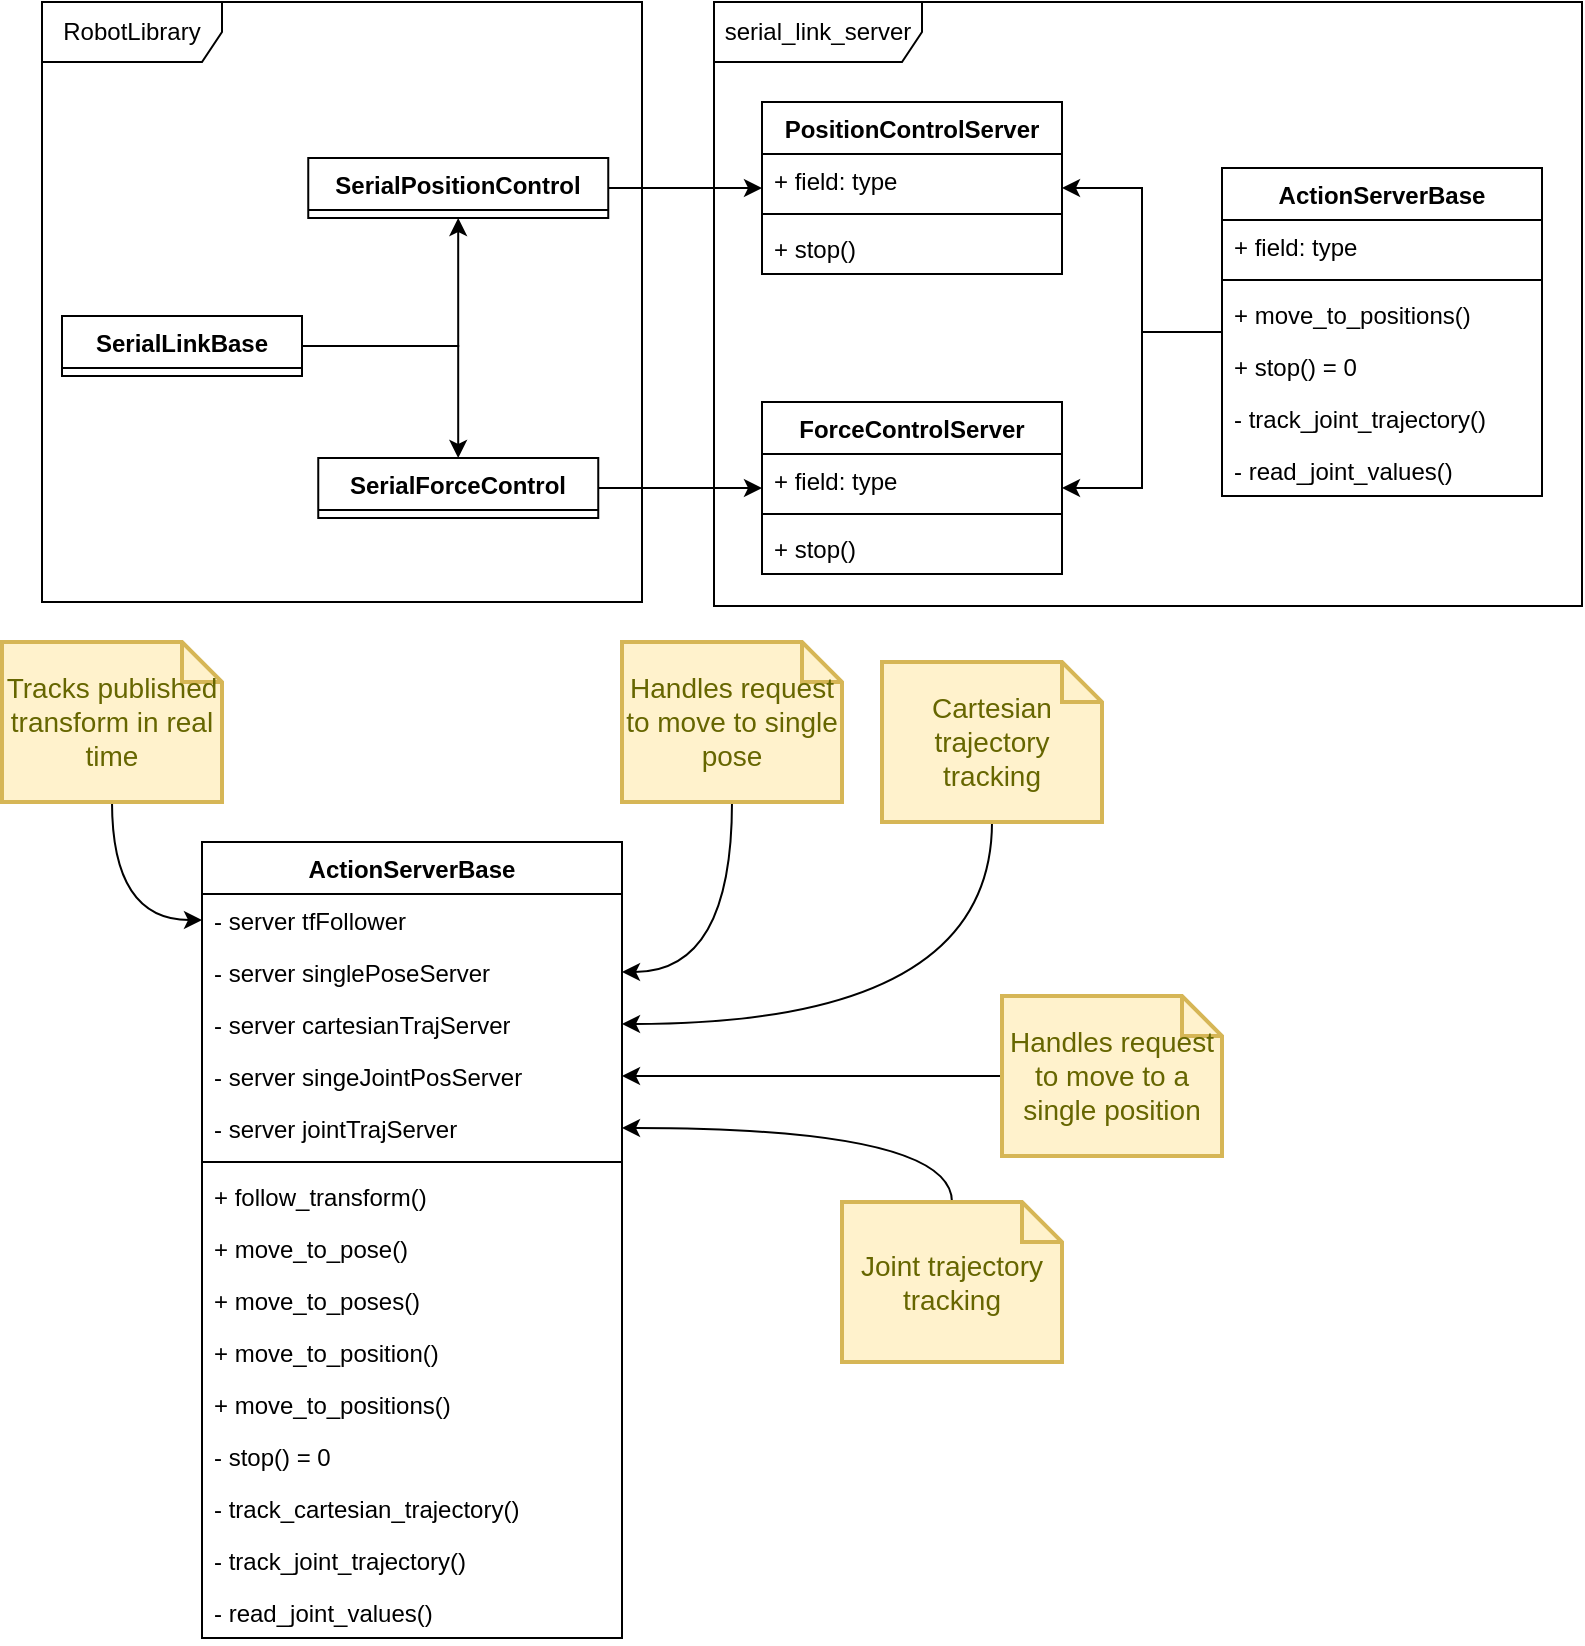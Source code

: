 <mxfile version="24.2.5" type="github" pages="2">
  <diagram name="base" id="4o6CYYe0LKN0wAGEkGuZ">
    <mxGraphModel dx="788" dy="582" grid="1" gridSize="10" guides="1" tooltips="1" connect="1" arrows="1" fold="1" page="1" pageScale="1" pageWidth="827" pageHeight="1169" math="0" shadow="0">
      <root>
        <mxCell id="0" />
        <mxCell id="1" parent="0" />
        <mxCell id="vpbeKz68ivnJ3yfsuHuT-48" style="edgeStyle=orthogonalEdgeStyle;rounded=0;orthogonalLoop=1;jettySize=auto;html=1;" parent="1" source="6orOFVW930C27pSFWP6E-1" target="6orOFVW930C27pSFWP6E-9" edge="1">
          <mxGeometry relative="1" as="geometry" />
        </mxCell>
        <mxCell id="vpbeKz68ivnJ3yfsuHuT-49" style="edgeStyle=orthogonalEdgeStyle;rounded=0;orthogonalLoop=1;jettySize=auto;html=1;" parent="1" source="6orOFVW930C27pSFWP6E-1" target="vpbeKz68ivnJ3yfsuHuT-47" edge="1">
          <mxGeometry relative="1" as="geometry" />
        </mxCell>
        <mxCell id="6orOFVW930C27pSFWP6E-1" value="ActionServerBase" style="swimlane;fontStyle=1;align=center;verticalAlign=top;childLayout=stackLayout;horizontal=1;startSize=26;horizontalStack=0;resizeParent=1;resizeParentMax=0;resizeLast=0;collapsible=1;marginBottom=0;whiteSpace=wrap;html=1;" parent="1" vertex="1">
          <mxGeometry x="620" y="203" width="160" height="164" as="geometry">
            <mxRectangle x="620" y="277" width="130" height="30" as="alternateBounds" />
          </mxGeometry>
        </mxCell>
        <mxCell id="6orOFVW930C27pSFWP6E-2" value="+ field: type" style="text;strokeColor=none;fillColor=none;align=left;verticalAlign=top;spacingLeft=4;spacingRight=4;overflow=hidden;rotatable=0;points=[[0,0.5],[1,0.5]];portConstraint=eastwest;whiteSpace=wrap;html=1;" parent="6orOFVW930C27pSFWP6E-1" vertex="1">
          <mxGeometry y="26" width="160" height="26" as="geometry" />
        </mxCell>
        <mxCell id="6orOFVW930C27pSFWP6E-3" value="" style="line;strokeWidth=1;fillColor=none;align=left;verticalAlign=middle;spacingTop=-1;spacingLeft=3;spacingRight=3;rotatable=0;labelPosition=right;points=[];portConstraint=eastwest;strokeColor=inherit;" parent="6orOFVW930C27pSFWP6E-1" vertex="1">
          <mxGeometry y="52" width="160" height="8" as="geometry" />
        </mxCell>
        <mxCell id="vpbeKz68ivnJ3yfsuHuT-60" value="+ move_to_positions()" style="text;strokeColor=none;fillColor=none;align=left;verticalAlign=top;spacingLeft=4;spacingRight=4;overflow=hidden;rotatable=0;points=[[0,0.5],[1,0.5]];portConstraint=eastwest;whiteSpace=wrap;html=1;" parent="6orOFVW930C27pSFWP6E-1" vertex="1">
          <mxGeometry y="60" width="160" height="26" as="geometry" />
        </mxCell>
        <mxCell id="vpbeKz68ivnJ3yfsuHuT-62" value="+ stop() = 0" style="text;strokeColor=none;fillColor=none;align=left;verticalAlign=top;spacingLeft=4;spacingRight=4;overflow=hidden;rotatable=0;points=[[0,0.5],[1,0.5]];portConstraint=eastwest;whiteSpace=wrap;html=1;" parent="6orOFVW930C27pSFWP6E-1" vertex="1">
          <mxGeometry y="86" width="160" height="26" as="geometry" />
        </mxCell>
        <mxCell id="vpbeKz68ivnJ3yfsuHuT-61" value="- track_joint_trajectory()" style="text;strokeColor=none;fillColor=none;align=left;verticalAlign=top;spacingLeft=4;spacingRight=4;overflow=hidden;rotatable=0;points=[[0,0.5],[1,0.5]];portConstraint=eastwest;whiteSpace=wrap;html=1;" parent="6orOFVW930C27pSFWP6E-1" vertex="1">
          <mxGeometry y="112" width="160" height="26" as="geometry" />
        </mxCell>
        <mxCell id="vpbeKz68ivnJ3yfsuHuT-66" value="- read_joint_values()" style="text;strokeColor=none;fillColor=none;align=left;verticalAlign=top;spacingLeft=4;spacingRight=4;overflow=hidden;rotatable=0;points=[[0,0.5],[1,0.5]];portConstraint=eastwest;whiteSpace=wrap;html=1;" parent="6orOFVW930C27pSFWP6E-1" vertex="1">
          <mxGeometry y="138" width="160" height="26" as="geometry" />
        </mxCell>
        <mxCell id="6orOFVW930C27pSFWP6E-9" value="PositionControlServer" style="swimlane;fontStyle=1;align=center;verticalAlign=top;childLayout=stackLayout;horizontal=1;startSize=26;horizontalStack=0;resizeParent=1;resizeParentMax=0;resizeLast=0;collapsible=1;marginBottom=0;whiteSpace=wrap;html=1;" parent="1" vertex="1">
          <mxGeometry x="390" y="170" width="150" height="86" as="geometry">
            <mxRectangle x="390" y="170" width="150" height="30" as="alternateBounds" />
          </mxGeometry>
        </mxCell>
        <mxCell id="vpbeKz68ivnJ3yfsuHuT-54" value="+ field: type" style="text;strokeColor=none;fillColor=none;align=left;verticalAlign=top;spacingLeft=4;spacingRight=4;overflow=hidden;rotatable=0;points=[[0,0.5],[1,0.5]];portConstraint=eastwest;whiteSpace=wrap;html=1;" parent="6orOFVW930C27pSFWP6E-9" vertex="1">
          <mxGeometry y="26" width="150" height="26" as="geometry" />
        </mxCell>
        <mxCell id="vpbeKz68ivnJ3yfsuHuT-57" value="" style="line;strokeWidth=1;fillColor=none;align=left;verticalAlign=middle;spacingTop=-1;spacingLeft=3;spacingRight=3;rotatable=0;labelPosition=right;points=[];portConstraint=eastwest;strokeColor=inherit;" parent="6orOFVW930C27pSFWP6E-9" vertex="1">
          <mxGeometry y="52" width="150" height="8" as="geometry" />
        </mxCell>
        <mxCell id="vpbeKz68ivnJ3yfsuHuT-59" value="+ stop()" style="text;strokeColor=none;fillColor=none;align=left;verticalAlign=top;spacingLeft=4;spacingRight=4;overflow=hidden;rotatable=0;points=[[0,0.5],[1,0.5]];portConstraint=eastwest;whiteSpace=wrap;html=1;" parent="6orOFVW930C27pSFWP6E-9" vertex="1">
          <mxGeometry y="60" width="150" height="26" as="geometry" />
        </mxCell>
        <mxCell id="vpbeKz68ivnJ3yfsuHuT-50" style="edgeStyle=orthogonalEdgeStyle;rounded=0;orthogonalLoop=1;jettySize=auto;html=1;" parent="1" source="vpbeKz68ivnJ3yfsuHuT-1" target="vpbeKz68ivnJ3yfsuHuT-35" edge="1">
          <mxGeometry relative="1" as="geometry" />
        </mxCell>
        <mxCell id="vpbeKz68ivnJ3yfsuHuT-51" style="edgeStyle=orthogonalEdgeStyle;rounded=0;orthogonalLoop=1;jettySize=auto;html=1;" parent="1" source="vpbeKz68ivnJ3yfsuHuT-1" target="vpbeKz68ivnJ3yfsuHuT-40" edge="1">
          <mxGeometry relative="1" as="geometry" />
        </mxCell>
        <mxCell id="vpbeKz68ivnJ3yfsuHuT-1" value="SerialLinkBase" style="swimlane;fontStyle=1;align=center;verticalAlign=top;childLayout=stackLayout;horizontal=1;startSize=26;horizontalStack=0;resizeParent=1;resizeParentMax=0;resizeLast=0;collapsible=1;marginBottom=0;whiteSpace=wrap;html=1;" parent="1" vertex="1" collapsed="1">
          <mxGeometry x="40" y="277" width="120" height="30" as="geometry">
            <mxRectangle x="500" y="40" width="320" height="866" as="alternateBounds" />
          </mxGeometry>
        </mxCell>
        <mxCell id="vpbeKz68ivnJ3yfsuHuT-2" value="- _cartesianDamping : Matrix" style="text;strokeColor=none;fillColor=none;align=left;verticalAlign=top;spacingLeft=4;spacingRight=4;overflow=hidden;rotatable=0;points=[[0,0.5],[1,0.5]];portConstraint=eastwest;whiteSpace=wrap;html=1;" parent="vpbeKz68ivnJ3yfsuHuT-1" vertex="1">
          <mxGeometry y="26" width="320" height="26" as="geometry" />
        </mxCell>
        <mxCell id="vpbeKz68ivnJ3yfsuHuT-3" value="- _cartesianStiffness : Matrix" style="text;strokeColor=none;fillColor=none;align=left;verticalAlign=top;spacingLeft=4;spacingRight=4;overflow=hidden;rotatable=0;points=[[0,0.5],[1,0.5]];portConstraint=eastwest;whiteSpace=wrap;html=1;" parent="vpbeKz68ivnJ3yfsuHuT-1" vertex="1">
          <mxGeometry y="52" width="320" height="26" as="geometry" />
        </mxCell>
        <mxCell id="vpbeKz68ivnJ3yfsuHuT-4" value="- _controlBarrierScalar : float" style="text;strokeColor=none;fillColor=none;align=left;verticalAlign=top;spacingLeft=4;spacingRight=4;overflow=hidden;rotatable=0;points=[[0,0.5],[1,0.5]];portConstraint=eastwest;whiteSpace=wrap;html=1;" parent="vpbeKz68ivnJ3yfsuHuT-1" vertex="1">
          <mxGeometry y="78" width="320" height="26" as="geometry" />
        </mxCell>
        <mxCell id="vpbeKz68ivnJ3yfsuHuT-5" value="- _controlFrequency : int" style="text;strokeColor=none;fillColor=none;align=left;verticalAlign=top;spacingLeft=4;spacingRight=4;overflow=hidden;rotatable=0;points=[[0,0.5],[1,0.5]];portConstraint=eastwest;whiteSpace=wrap;html=1;" parent="vpbeKz68ivnJ3yfsuHuT-1" vertex="1">
          <mxGeometry y="104" width="320" height="26" as="geometry" />
        </mxCell>
        <mxCell id="vpbeKz68ivnJ3yfsuHuT-6" value="- _endpointFrame : ReferenceFrame*" style="text;strokeColor=none;fillColor=none;align=left;verticalAlign=top;spacingLeft=4;spacingRight=4;overflow=hidden;rotatable=0;points=[[0,0.5],[1,0.5]];portConstraint=eastwest;whiteSpace=wrap;html=1;" parent="vpbeKz68ivnJ3yfsuHuT-1" vertex="1">
          <mxGeometry y="130" width="320" height="26" as="geometry" />
        </mxCell>
        <mxCell id="vpbeKz68ivnJ3yfsuHuT-7" value="- _gainFormat : Matrix" style="text;strokeColor=none;fillColor=none;align=left;verticalAlign=top;spacingLeft=4;spacingRight=4;overflow=hidden;rotatable=0;points=[[0,0.5],[1,0.5]];portConstraint=eastwest;whiteSpace=wrap;html=1;" parent="vpbeKz68ivnJ3yfsuHuT-1" vertex="1">
          <mxGeometry y="156" width="320" height="26" as="geometry" />
        </mxCell>
        <mxCell id="vpbeKz68ivnJ3yfsuHuT-8" value="- _jacobian : Matrix" style="text;strokeColor=none;fillColor=none;align=left;verticalAlign=top;spacingLeft=4;spacingRight=4;overflow=hidden;rotatable=0;points=[[0,0.5],[1,0.5]];portConstraint=eastwest;whiteSpace=wrap;html=1;" parent="vpbeKz68ivnJ3yfsuHuT-1" vertex="1">
          <mxGeometry y="182" width="320" height="26" as="geometry" />
        </mxCell>
        <mxCell id="vpbeKz68ivnJ3yfsuHuT-9" value="- _forceEllipsoid : Matrix" style="text;strokeColor=none;fillColor=none;align=left;verticalAlign=top;spacingLeft=4;spacingRight=4;overflow=hidden;rotatable=0;points=[[0,0.5],[1,0.5]];portConstraint=eastwest;whiteSpace=wrap;html=1;" parent="vpbeKz68ivnJ3yfsuHuT-1" vertex="1">
          <mxGeometry y="208" width="320" height="26" as="geometry" />
        </mxCell>
        <mxCell id="vpbeKz68ivnJ3yfsuHuT-10" value="- _jointPositionGain : float" style="text;strokeColor=none;fillColor=none;align=left;verticalAlign=top;spacingLeft=4;spacingRight=4;overflow=hidden;rotatable=0;points=[[0,0.5],[1,0.5]];portConstraint=eastwest;whiteSpace=wrap;html=1;" parent="vpbeKz68ivnJ3yfsuHuT-1" vertex="1">
          <mxGeometry y="234" width="320" height="26" as="geometry" />
        </mxCell>
        <mxCell id="vpbeKz68ivnJ3yfsuHuT-11" value="- _jointVelocityGain : float" style="text;strokeColor=none;fillColor=none;align=left;verticalAlign=top;spacingLeft=4;spacingRight=4;overflow=hidden;rotatable=0;points=[[0,0.5],[1,0.5]];portConstraint=eastwest;whiteSpace=wrap;html=1;" parent="vpbeKz68ivnJ3yfsuHuT-1" vertex="1">
          <mxGeometry y="260" width="320" height="26" as="geometry" />
        </mxCell>
        <mxCell id="vpbeKz68ivnJ3yfsuHuT-12" value="- _manipulability : float" style="text;strokeColor=none;fillColor=none;align=left;verticalAlign=top;spacingLeft=4;spacingRight=4;overflow=hidden;rotatable=0;points=[[0,0.5],[1,0.5]];portConstraint=eastwest;whiteSpace=wrap;html=1;" parent="vpbeKz68ivnJ3yfsuHuT-1" vertex="1">
          <mxGeometry y="286" width="320" height="26" as="geometry" />
        </mxCell>
        <mxCell id="vpbeKz68ivnJ3yfsuHuT-13" value="- _minManipulability : float" style="text;strokeColor=none;fillColor=none;align=left;verticalAlign=top;spacingLeft=4;spacingRight=4;overflow=hidden;rotatable=0;points=[[0,0.5],[1,0.5]];portConstraint=eastwest;whiteSpace=wrap;html=1;" parent="vpbeKz68ivnJ3yfsuHuT-1" vertex="1">
          <mxGeometry y="312" width="320" height="26" as="geometry" />
        </mxCell>
        <mxCell id="vpbeKz68ivnJ3yfsuHuT-14" value="- _maxJointAcceleration : float" style="text;strokeColor=none;fillColor=none;align=left;verticalAlign=top;spacingLeft=4;spacingRight=4;overflow=hidden;rotatable=0;points=[[0,0.5],[1,0.5]];portConstraint=eastwest;whiteSpace=wrap;html=1;" parent="vpbeKz68ivnJ3yfsuHuT-1" vertex="1">
          <mxGeometry y="338" width="320" height="26" as="geometry" />
        </mxCell>
        <mxCell id="vpbeKz68ivnJ3yfsuHuT-15" value="- _robot : KinematicTree*" style="text;strokeColor=none;fillColor=none;align=left;verticalAlign=top;spacingLeft=4;spacingRight=4;overflow=hidden;rotatable=0;points=[[0,0.5],[1,0.5]];portConstraint=eastwest;whiteSpace=wrap;html=1;" parent="vpbeKz68ivnJ3yfsuHuT-1" vertex="1">
          <mxGeometry y="364" width="320" height="26" as="geometry" />
        </mxCell>
        <mxCell id="vpbeKz68ivnJ3yfsuHuT-16" value="- _payload : Payload*" style="text;strokeColor=none;fillColor=none;align=left;verticalAlign=top;spacingLeft=4;spacingRight=4;overflow=hidden;rotatable=0;points=[[0,0.5],[1,0.5]];portConstraint=eastwest;whiteSpace=wrap;html=1;" parent="vpbeKz68ivnJ3yfsuHuT-1" vertex="1">
          <mxGeometry y="390" width="320" height="26" as="geometry" />
        </mxCell>
        <mxCell id="vpbeKz68ivnJ3yfsuHuT-17" value="- _redundantTask : Vector" style="text;strokeColor=none;fillColor=none;align=left;verticalAlign=top;spacingLeft=4;spacingRight=4;overflow=hidden;rotatable=0;points=[[0,0.5],[1,0.5]];portConstraint=eastwest;whiteSpace=wrap;html=1;" parent="vpbeKz68ivnJ3yfsuHuT-1" vertex="1">
          <mxGeometry y="416" width="320" height="26" as="geometry" />
        </mxCell>
        <mxCell id="vpbeKz68ivnJ3yfsuHuT-18" value="- _redundantTaskSet : bool" style="text;strokeColor=none;fillColor=none;align=left;verticalAlign=top;spacingLeft=4;spacingRight=4;overflow=hidden;rotatable=0;points=[[0,0.5],[1,0.5]];portConstraint=eastwest;whiteSpace=wrap;html=1;" parent="vpbeKz68ivnJ3yfsuHuT-1" vertex="1">
          <mxGeometry y="442" width="320" height="26" as="geometry" />
        </mxCell>
        <mxCell id="vpbeKz68ivnJ3yfsuHuT-19" value="" style="line;strokeWidth=1;fillColor=none;align=left;verticalAlign=middle;spacingTop=-1;spacingLeft=3;spacingRight=3;rotatable=0;labelPosition=right;points=[];portConstraint=eastwest;strokeColor=inherit;" parent="vpbeKz68ivnJ3yfsuHuT-1" vertex="1">
          <mxGeometry y="468" width="320" height="8" as="geometry" />
        </mxCell>
        <mxCell id="vpbeKz68ivnJ3yfsuHuT-20" value="+ add_payload(Payload*) : bool" style="text;strokeColor=none;fillColor=none;align=left;verticalAlign=top;spacingLeft=4;spacingRight=4;overflow=hidden;rotatable=0;points=[[0,0.5],[1,0.5]];portConstraint=eastwest;whiteSpace=wrap;html=1;" parent="vpbeKz68ivnJ3yfsuHuT-1" vertex="1">
          <mxGeometry y="476" width="320" height="26" as="geometry" />
        </mxCell>
        <mxCell id="vpbeKz68ivnJ3yfsuHuT-21" value="+ endpoint_jacobian() : Matrix" style="text;strokeColor=none;fillColor=none;align=left;verticalAlign=top;spacingLeft=4;spacingRight=4;overflow=hidden;rotatable=0;points=[[0,0.5],[1,0.5]];portConstraint=eastwest;whiteSpace=wrap;html=1;" parent="vpbeKz68ivnJ3yfsuHuT-1" vertex="1">
          <mxGeometry y="502" width="320" height="26" as="geometry" />
        </mxCell>
        <mxCell id="vpbeKz68ivnJ3yfsuHuT-22" value="+ resolve_endpoint_motion(Vector) : Vector" style="text;strokeColor=none;fillColor=none;align=left;verticalAlign=top;spacingLeft=4;spacingRight=4;overflow=hidden;rotatable=0;points=[[0,0.5],[1,0.5]];portConstraint=eastwest;whiteSpace=wrap;html=1;" parent="vpbeKz68ivnJ3yfsuHuT-1" vertex="1">
          <mxGeometry y="528" width="320" height="26" as="geometry" />
        </mxCell>
        <mxCell id="vpbeKz68ivnJ3yfsuHuT-23" value="+ manipulability() : float" style="text;strokeColor=none;fillColor=none;align=left;verticalAlign=top;spacingLeft=4;spacingRight=4;overflow=hidden;rotatable=0;points=[[0,0.5],[1,0.5]];portConstraint=eastwest;whiteSpace=wrap;html=1;" parent="vpbeKz68ivnJ3yfsuHuT-1" vertex="1">
          <mxGeometry y="554" width="320" height="26" as="geometry" />
        </mxCell>
        <mxCell id="vpbeKz68ivnJ3yfsuHuT-24" value="+ manipulability_gradient() : Vector" style="text;strokeColor=none;fillColor=none;align=left;verticalAlign=top;spacingLeft=4;spacingRight=4;overflow=hidden;rotatable=0;points=[[0,0.5],[1,0.5]];portConstraint=eastwest;whiteSpace=wrap;html=1;" parent="vpbeKz68ivnJ3yfsuHuT-1" vertex="1">
          <mxGeometry y="580" width="320" height="26" as="geometry" />
        </mxCell>
        <mxCell id="vpbeKz68ivnJ3yfsuHuT-25" value="+ remove_payload() : void" style="text;strokeColor=none;fillColor=none;align=left;verticalAlign=top;spacingLeft=4;spacingRight=4;overflow=hidden;rotatable=0;points=[[0,0.5],[1,0.5]];portConstraint=eastwest;whiteSpace=wrap;html=1;" parent="vpbeKz68ivnJ3yfsuHuT-1" vertex="1">
          <mxGeometry y="606" width="320" height="26" as="geometry" />
        </mxCell>
        <mxCell id="vpbeKz68ivnJ3yfsuHuT-26" value="+ set_cartesian_gain_format(Matrix) : bool" style="text;strokeColor=none;fillColor=none;align=left;verticalAlign=top;spacingLeft=4;spacingRight=4;overflow=hidden;rotatable=0;points=[[0,0.5],[1,0.5]];portConstraint=eastwest;whiteSpace=wrap;html=1;" parent="vpbeKz68ivnJ3yfsuHuT-1" vertex="1">
          <mxGeometry y="632" width="320" height="26" as="geometry" />
        </mxCell>
        <mxCell id="vpbeKz68ivnJ3yfsuHuT-27" value="+ set_cartesian_gains(float, float) : bool" style="text;strokeColor=none;fillColor=none;align=left;verticalAlign=top;spacingLeft=4;spacingRight=4;overflow=hidden;rotatable=0;points=[[0,0.5],[1,0.5]];portConstraint=eastwest;whiteSpace=wrap;html=1;" parent="vpbeKz68ivnJ3yfsuHuT-1" vertex="1">
          <mxGeometry y="658" width="320" height="26" as="geometry" />
        </mxCell>
        <mxCell id="vpbeKz68ivnJ3yfsuHuT-28" value="+ set_joint_gains(float, float) : bool" style="text;strokeColor=none;fillColor=none;align=left;verticalAlign=top;spacingLeft=4;spacingRight=4;overflow=hidden;rotatable=0;points=[[0,0.5],[1,0.5]];portConstraint=eastwest;whiteSpace=wrap;html=1;" parent="vpbeKz68ivnJ3yfsuHuT-1" vertex="1">
          <mxGeometry y="684" width="320" height="26" as="geometry" />
        </mxCell>
        <mxCell id="vpbeKz68ivnJ3yfsuHuT-29" value="+ set_max_joint_accel(float) : bool" style="text;strokeColor=none;fillColor=none;align=left;verticalAlign=top;spacingLeft=4;spacingRight=4;overflow=hidden;rotatable=0;points=[[0,0.5],[1,0.5]];portConstraint=eastwest;whiteSpace=wrap;html=1;" parent="vpbeKz68ivnJ3yfsuHuT-1" vertex="1">
          <mxGeometry y="710" width="320" height="26" as="geometry" />
        </mxCell>
        <mxCell id="vpbeKz68ivnJ3yfsuHuT-30" value="+ set_redundant_task(Vector) : bool" style="text;strokeColor=none;fillColor=none;align=left;verticalAlign=top;spacingLeft=4;spacingRight=4;overflow=hidden;rotatable=0;points=[[0,0.5],[1,0.5]];portConstraint=eastwest;whiteSpace=wrap;html=1;" parent="vpbeKz68ivnJ3yfsuHuT-1" vertex="1">
          <mxGeometry y="736" width="320" height="26" as="geometry" />
        </mxCell>
        <mxCell id="vpbeKz68ivnJ3yfsuHuT-31" value="+ track_endpoint_trajectory(Pose, Vector, Vector) : Vector" style="text;strokeColor=none;fillColor=none;align=left;verticalAlign=top;spacingLeft=4;spacingRight=4;overflow=hidden;rotatable=0;points=[[0,0.5],[1,0.5]];portConstraint=eastwest;whiteSpace=wrap;html=1;" parent="vpbeKz68ivnJ3yfsuHuT-1" vertex="1">
          <mxGeometry y="762" width="320" height="26" as="geometry" />
        </mxCell>
        <mxCell id="vpbeKz68ivnJ3yfsuHuT-32" value="+ track_joint_trajectory(Vector, Vector, Vector) : Vector" style="text;strokeColor=none;fillColor=none;align=left;verticalAlign=top;spacingLeft=4;spacingRight=4;overflow=hidden;rotatable=0;points=[[0,0.5],[1,0.5]];portConstraint=eastwest;whiteSpace=wrap;html=1;" parent="vpbeKz68ivnJ3yfsuHuT-1" vertex="1">
          <mxGeometry y="788" width="320" height="26" as="geometry" />
        </mxCell>
        <mxCell id="vpbeKz68ivnJ3yfsuHuT-33" value="+ update_state() : void" style="text;strokeColor=none;fillColor=none;align=left;verticalAlign=top;spacingLeft=4;spacingRight=4;overflow=hidden;rotatable=0;points=[[0,0.5],[1,0.5]];portConstraint=eastwest;whiteSpace=wrap;html=1;" parent="vpbeKz68ivnJ3yfsuHuT-1" vertex="1">
          <mxGeometry y="814" width="320" height="26" as="geometry" />
        </mxCell>
        <mxCell id="vpbeKz68ivnJ3yfsuHuT-34" value="# compute_control_limits(int) : Limits" style="text;strokeColor=none;fillColor=none;align=left;verticalAlign=top;spacingLeft=4;spacingRight=4;overflow=hidden;rotatable=0;points=[[0,0.5],[1,0.5]];portConstraint=eastwest;whiteSpace=wrap;html=1;" parent="vpbeKz68ivnJ3yfsuHuT-1" vertex="1">
          <mxGeometry y="840" width="320" height="26" as="geometry" />
        </mxCell>
        <mxCell id="vpbeKz68ivnJ3yfsuHuT-52" style="edgeStyle=orthogonalEdgeStyle;rounded=0;orthogonalLoop=1;jettySize=auto;html=1;" parent="1" source="vpbeKz68ivnJ3yfsuHuT-35" target="6orOFVW930C27pSFWP6E-9" edge="1">
          <mxGeometry relative="1" as="geometry" />
        </mxCell>
        <mxCell id="vpbeKz68ivnJ3yfsuHuT-35" value="SerialPositionControl" style="swimlane;fontStyle=1;align=center;verticalAlign=top;childLayout=stackLayout;horizontal=1;startSize=26;horizontalStack=0;resizeParent=1;resizeParentMax=0;resizeLast=0;collapsible=1;marginBottom=0;whiteSpace=wrap;html=1;" parent="1" vertex="1" collapsed="1">
          <mxGeometry x="163.13" y="198" width="150" height="30" as="geometry">
            <mxRectangle x="13.13" y="230" width="320" height="130" as="alternateBounds" />
          </mxGeometry>
        </mxCell>
        <mxCell id="vpbeKz68ivnJ3yfsuHuT-36" value="+ resolve_endpoint_motion(Vector) : Vector" style="text;strokeColor=none;fillColor=none;align=left;verticalAlign=top;spacingLeft=4;spacingRight=4;overflow=hidden;rotatable=0;points=[[0,0.5],[1,0.5]];portConstraint=eastwest;whiteSpace=wrap;html=1;" parent="vpbeKz68ivnJ3yfsuHuT-35" vertex="1">
          <mxGeometry y="26" width="320" height="26" as="geometry" />
        </mxCell>
        <mxCell id="vpbeKz68ivnJ3yfsuHuT-37" value="+ track_endpoint_trajectory(Pose, Vector, Vector) : Vector" style="text;strokeColor=none;fillColor=none;align=left;verticalAlign=top;spacingLeft=4;spacingRight=4;overflow=hidden;rotatable=0;points=[[0,0.5],[1,0.5]];portConstraint=eastwest;whiteSpace=wrap;html=1;" parent="vpbeKz68ivnJ3yfsuHuT-35" vertex="1">
          <mxGeometry y="52" width="320" height="26" as="geometry" />
        </mxCell>
        <mxCell id="vpbeKz68ivnJ3yfsuHuT-38" value="+ track_joint_trajectory(vector, vector, vector) : Vector" style="text;strokeColor=none;fillColor=none;align=left;verticalAlign=top;spacingLeft=4;spacingRight=4;overflow=hidden;rotatable=0;points=[[0,0.5],[1,0.5]];portConstraint=eastwest;whiteSpace=wrap;html=1;" parent="vpbeKz68ivnJ3yfsuHuT-35" vertex="1">
          <mxGeometry y="78" width="320" height="26" as="geometry" />
        </mxCell>
        <mxCell id="vpbeKz68ivnJ3yfsuHuT-39" value="# compute_control_limits(int) : Limits" style="text;strokeColor=none;fillColor=none;align=left;verticalAlign=top;spacingLeft=4;spacingRight=4;overflow=hidden;rotatable=0;points=[[0,0.5],[1,0.5]];portConstraint=eastwest;whiteSpace=wrap;html=1;" parent="vpbeKz68ivnJ3yfsuHuT-35" vertex="1">
          <mxGeometry y="104" width="320" height="26" as="geometry" />
        </mxCell>
        <mxCell id="vpbeKz68ivnJ3yfsuHuT-53" style="edgeStyle=orthogonalEdgeStyle;rounded=0;orthogonalLoop=1;jettySize=auto;html=1;" parent="1" source="vpbeKz68ivnJ3yfsuHuT-40" target="vpbeKz68ivnJ3yfsuHuT-47" edge="1">
          <mxGeometry relative="1" as="geometry" />
        </mxCell>
        <mxCell id="vpbeKz68ivnJ3yfsuHuT-40" value="SerialForceControl" style="swimlane;fontStyle=1;align=center;verticalAlign=top;childLayout=stackLayout;horizontal=1;startSize=26;horizontalStack=0;resizeParent=1;resizeParentMax=0;resizeLast=0;collapsible=1;marginBottom=0;whiteSpace=wrap;html=1;" parent="1" vertex="1" collapsed="1">
          <mxGeometry x="168.13" y="348" width="140" height="30" as="geometry">
            <mxRectangle x="13.13" y="40" width="325" height="164" as="alternateBounds" />
          </mxGeometry>
        </mxCell>
        <mxCell id="vpbeKz68ivnJ3yfsuHuT-41" value="- _jacobianDerivative : matrix" style="text;strokeColor=none;fillColor=none;align=left;verticalAlign=top;spacingLeft=4;spacingRight=4;overflow=hidden;rotatable=0;points=[[0,0.5],[1,0.5]];portConstraint=eastwest;whiteSpace=wrap;html=1;" parent="vpbeKz68ivnJ3yfsuHuT-40" vertex="1">
          <mxGeometry y="26" width="325" height="26" as="geometry" />
        </mxCell>
        <mxCell id="vpbeKz68ivnJ3yfsuHuT-42" value="" style="line;strokeWidth=1;fillColor=none;align=left;verticalAlign=middle;spacingTop=-1;spacingLeft=3;spacingRight=3;rotatable=0;labelPosition=right;points=[];portConstraint=eastwest;strokeColor=inherit;" parent="vpbeKz68ivnJ3yfsuHuT-40" vertex="1">
          <mxGeometry y="52" width="325" height="8" as="geometry" />
        </mxCell>
        <mxCell id="vpbeKz68ivnJ3yfsuHuT-43" value="+ resolve_endpoint_motion(Vector) : Vector" style="text;strokeColor=none;fillColor=none;align=left;verticalAlign=top;spacingLeft=4;spacingRight=4;overflow=hidden;rotatable=0;points=[[0,0.5],[1,0.5]];portConstraint=eastwest;whiteSpace=wrap;html=1;" parent="vpbeKz68ivnJ3yfsuHuT-40" vertex="1">
          <mxGeometry y="60" width="325" height="26" as="geometry" />
        </mxCell>
        <mxCell id="vpbeKz68ivnJ3yfsuHuT-44" value="+ track_endpoint_trajectory(Pose, Vector, Vector) : Vector" style="text;strokeColor=none;fillColor=none;align=left;verticalAlign=top;spacingLeft=4;spacingRight=4;overflow=hidden;rotatable=0;points=[[0,0.5],[1,0.5]];portConstraint=eastwest;whiteSpace=wrap;html=1;" parent="vpbeKz68ivnJ3yfsuHuT-40" vertex="1">
          <mxGeometry y="86" width="325" height="26" as="geometry" />
        </mxCell>
        <mxCell id="vpbeKz68ivnJ3yfsuHuT-45" value="+ track_joint_trajectory(Vector, Vector, Vector) : Vector" style="text;strokeColor=none;fillColor=none;align=left;verticalAlign=top;spacingLeft=4;spacingRight=4;overflow=hidden;rotatable=0;points=[[0,0.5],[1,0.5]];portConstraint=eastwest;whiteSpace=wrap;html=1;" parent="vpbeKz68ivnJ3yfsuHuT-40" vertex="1">
          <mxGeometry y="112" width="325" height="26" as="geometry" />
        </mxCell>
        <mxCell id="vpbeKz68ivnJ3yfsuHuT-46" value="# compute_control_limits(int) : Limits" style="text;strokeColor=none;fillColor=none;align=left;verticalAlign=top;spacingLeft=4;spacingRight=4;overflow=hidden;rotatable=0;points=[[0,0.5],[1,0.5]];portConstraint=eastwest;whiteSpace=wrap;html=1;" parent="vpbeKz68ivnJ3yfsuHuT-40" vertex="1">
          <mxGeometry y="138" width="325" height="26" as="geometry" />
        </mxCell>
        <mxCell id="vpbeKz68ivnJ3yfsuHuT-47" value="ForceControlServer" style="swimlane;fontStyle=1;align=center;verticalAlign=top;childLayout=stackLayout;horizontal=1;startSize=26;horizontalStack=0;resizeParent=1;resizeParentMax=0;resizeLast=0;collapsible=1;marginBottom=0;whiteSpace=wrap;html=1;" parent="1" vertex="1">
          <mxGeometry x="390" y="320" width="150" height="86" as="geometry">
            <mxRectangle x="390" y="320" width="150" height="30" as="alternateBounds" />
          </mxGeometry>
        </mxCell>
        <mxCell id="vpbeKz68ivnJ3yfsuHuT-55" value="+ field: type" style="text;strokeColor=none;fillColor=none;align=left;verticalAlign=top;spacingLeft=4;spacingRight=4;overflow=hidden;rotatable=0;points=[[0,0.5],[1,0.5]];portConstraint=eastwest;whiteSpace=wrap;html=1;" parent="vpbeKz68ivnJ3yfsuHuT-47" vertex="1">
          <mxGeometry y="26" width="150" height="26" as="geometry" />
        </mxCell>
        <mxCell id="vpbeKz68ivnJ3yfsuHuT-56" value="" style="line;strokeWidth=1;fillColor=none;align=left;verticalAlign=middle;spacingTop=-1;spacingLeft=3;spacingRight=3;rotatable=0;labelPosition=right;points=[];portConstraint=eastwest;strokeColor=inherit;" parent="vpbeKz68ivnJ3yfsuHuT-47" vertex="1">
          <mxGeometry y="52" width="150" height="8" as="geometry" />
        </mxCell>
        <mxCell id="vpbeKz68ivnJ3yfsuHuT-58" value="+ stop()" style="text;strokeColor=none;fillColor=none;align=left;verticalAlign=top;spacingLeft=4;spacingRight=4;overflow=hidden;rotatable=0;points=[[0,0.5],[1,0.5]];portConstraint=eastwest;whiteSpace=wrap;html=1;" parent="vpbeKz68ivnJ3yfsuHuT-47" vertex="1">
          <mxGeometry y="60" width="150" height="26" as="geometry" />
        </mxCell>
        <mxCell id="vpbeKz68ivnJ3yfsuHuT-63" value="RobotLibrary" style="shape=umlFrame;whiteSpace=wrap;html=1;pointerEvents=0;width=90;height=30;" parent="1" vertex="1">
          <mxGeometry x="30" y="120" width="300" height="300" as="geometry" />
        </mxCell>
        <mxCell id="vgtWHDoNtak8QW6DDmXx-62" value="serial_link_server" style="shape=umlFrame;whiteSpace=wrap;html=1;pointerEvents=0;width=104;height=30;" parent="1" vertex="1">
          <mxGeometry x="366" y="120" width="434" height="302" as="geometry" />
        </mxCell>
        <mxCell id="TAoXhGsMEbnR37dpOqKy-1" value="ActionServerBase" style="swimlane;fontStyle=1;align=center;verticalAlign=top;childLayout=stackLayout;horizontal=1;startSize=26;horizontalStack=0;resizeParent=1;resizeParentMax=0;resizeLast=0;collapsible=1;marginBottom=0;whiteSpace=wrap;html=1;" vertex="1" parent="1">
          <mxGeometry x="110" y="540" width="210" height="398" as="geometry">
            <mxRectangle x="620" y="277" width="130" height="30" as="alternateBounds" />
          </mxGeometry>
        </mxCell>
        <mxCell id="TAoXhGsMEbnR37dpOqKy-18" value="- server tfFollower" style="text;strokeColor=none;fillColor=none;align=left;verticalAlign=top;spacingLeft=4;spacingRight=4;overflow=hidden;rotatable=0;points=[[0,0.5],[1,0.5]];portConstraint=eastwest;whiteSpace=wrap;html=1;" vertex="1" parent="TAoXhGsMEbnR37dpOqKy-1">
          <mxGeometry y="26" width="210" height="26" as="geometry" />
        </mxCell>
        <mxCell id="TAoXhGsMEbnR37dpOqKy-20" value="- server singlePoseServer" style="text;strokeColor=none;fillColor=none;align=left;verticalAlign=top;spacingLeft=4;spacingRight=4;overflow=hidden;rotatable=0;points=[[0,0.5],[1,0.5]];portConstraint=eastwest;whiteSpace=wrap;html=1;" vertex="1" parent="TAoXhGsMEbnR37dpOqKy-1">
          <mxGeometry y="52" width="210" height="26" as="geometry" />
        </mxCell>
        <mxCell id="TAoXhGsMEbnR37dpOqKy-9" value="- server cartesianTrajServer" style="text;strokeColor=none;fillColor=none;align=left;verticalAlign=top;spacingLeft=4;spacingRight=4;overflow=hidden;rotatable=0;points=[[0,0.5],[1,0.5]];portConstraint=eastwest;whiteSpace=wrap;html=1;" vertex="1" parent="TAoXhGsMEbnR37dpOqKy-1">
          <mxGeometry y="78" width="210" height="26" as="geometry" />
        </mxCell>
        <mxCell id="TAoXhGsMEbnR37dpOqKy-19" value="- server singeJointPosServer" style="text;strokeColor=none;fillColor=none;align=left;verticalAlign=top;spacingLeft=4;spacingRight=4;overflow=hidden;rotatable=0;points=[[0,0.5],[1,0.5]];portConstraint=eastwest;whiteSpace=wrap;html=1;" vertex="1" parent="TAoXhGsMEbnR37dpOqKy-1">
          <mxGeometry y="104" width="210" height="26" as="geometry" />
        </mxCell>
        <mxCell id="TAoXhGsMEbnR37dpOqKy-2" value="- server jointTrajServer" style="text;strokeColor=none;fillColor=none;align=left;verticalAlign=top;spacingLeft=4;spacingRight=4;overflow=hidden;rotatable=0;points=[[0,0.5],[1,0.5]];portConstraint=eastwest;whiteSpace=wrap;html=1;" vertex="1" parent="TAoXhGsMEbnR37dpOqKy-1">
          <mxGeometry y="130" width="210" height="26" as="geometry" />
        </mxCell>
        <mxCell id="TAoXhGsMEbnR37dpOqKy-3" value="" style="line;strokeWidth=1;fillColor=none;align=left;verticalAlign=middle;spacingTop=-1;spacingLeft=3;spacingRight=3;rotatable=0;labelPosition=right;points=[];portConstraint=eastwest;strokeColor=inherit;" vertex="1" parent="TAoXhGsMEbnR37dpOqKy-1">
          <mxGeometry y="156" width="210" height="8" as="geometry" />
        </mxCell>
        <mxCell id="TAoXhGsMEbnR37dpOqKy-16" value="+ follow_transform()" style="text;strokeColor=none;fillColor=none;align=left;verticalAlign=top;spacingLeft=4;spacingRight=4;overflow=hidden;rotatable=0;points=[[0,0.5],[1,0.5]];portConstraint=eastwest;whiteSpace=wrap;html=1;" vertex="1" parent="TAoXhGsMEbnR37dpOqKy-1">
          <mxGeometry y="164" width="210" height="26" as="geometry" />
        </mxCell>
        <mxCell id="TAoXhGsMEbnR37dpOqKy-10" value="+ move_to_pose()" style="text;strokeColor=none;fillColor=none;align=left;verticalAlign=top;spacingLeft=4;spacingRight=4;overflow=hidden;rotatable=0;points=[[0,0.5],[1,0.5]];portConstraint=eastwest;whiteSpace=wrap;html=1;" vertex="1" parent="TAoXhGsMEbnR37dpOqKy-1">
          <mxGeometry y="190" width="210" height="26" as="geometry" />
        </mxCell>
        <mxCell id="TAoXhGsMEbnR37dpOqKy-12" value="+ move_to_poses()" style="text;strokeColor=none;fillColor=none;align=left;verticalAlign=top;spacingLeft=4;spacingRight=4;overflow=hidden;rotatable=0;points=[[0,0.5],[1,0.5]];portConstraint=eastwest;whiteSpace=wrap;html=1;" vertex="1" parent="TAoXhGsMEbnR37dpOqKy-1">
          <mxGeometry y="216" width="210" height="26" as="geometry" />
        </mxCell>
        <mxCell id="TAoXhGsMEbnR37dpOqKy-8" value="+ move_to_position()" style="text;strokeColor=none;fillColor=none;align=left;verticalAlign=top;spacingLeft=4;spacingRight=4;overflow=hidden;rotatable=0;points=[[0,0.5],[1,0.5]];portConstraint=eastwest;whiteSpace=wrap;html=1;" vertex="1" parent="TAoXhGsMEbnR37dpOqKy-1">
          <mxGeometry y="242" width="210" height="26" as="geometry" />
        </mxCell>
        <mxCell id="TAoXhGsMEbnR37dpOqKy-4" value="+ move_to_positions()" style="text;strokeColor=none;fillColor=none;align=left;verticalAlign=top;spacingLeft=4;spacingRight=4;overflow=hidden;rotatable=0;points=[[0,0.5],[1,0.5]];portConstraint=eastwest;whiteSpace=wrap;html=1;" vertex="1" parent="TAoXhGsMEbnR37dpOqKy-1">
          <mxGeometry y="268" width="210" height="26" as="geometry" />
        </mxCell>
        <mxCell id="TAoXhGsMEbnR37dpOqKy-5" value="- stop() = 0" style="text;strokeColor=none;fillColor=none;align=left;verticalAlign=top;spacingLeft=4;spacingRight=4;overflow=hidden;rotatable=0;points=[[0,0.5],[1,0.5]];portConstraint=eastwest;whiteSpace=wrap;html=1;" vertex="1" parent="TAoXhGsMEbnR37dpOqKy-1">
          <mxGeometry y="294" width="210" height="26" as="geometry" />
        </mxCell>
        <mxCell id="TAoXhGsMEbnR37dpOqKy-11" value="- track_cartesian_trajectory()" style="text;strokeColor=none;fillColor=none;align=left;verticalAlign=top;spacingLeft=4;spacingRight=4;overflow=hidden;rotatable=0;points=[[0,0.5],[1,0.5]];portConstraint=eastwest;whiteSpace=wrap;html=1;" vertex="1" parent="TAoXhGsMEbnR37dpOqKy-1">
          <mxGeometry y="320" width="210" height="26" as="geometry" />
        </mxCell>
        <mxCell id="TAoXhGsMEbnR37dpOqKy-6" value="- track_joint_trajectory()" style="text;strokeColor=none;fillColor=none;align=left;verticalAlign=top;spacingLeft=4;spacingRight=4;overflow=hidden;rotatable=0;points=[[0,0.5],[1,0.5]];portConstraint=eastwest;whiteSpace=wrap;html=1;" vertex="1" parent="TAoXhGsMEbnR37dpOqKy-1">
          <mxGeometry y="346" width="210" height="26" as="geometry" />
        </mxCell>
        <mxCell id="TAoXhGsMEbnR37dpOqKy-7" value="- read_joint_values()" style="text;strokeColor=none;fillColor=none;align=left;verticalAlign=top;spacingLeft=4;spacingRight=4;overflow=hidden;rotatable=0;points=[[0,0.5],[1,0.5]];portConstraint=eastwest;whiteSpace=wrap;html=1;" vertex="1" parent="TAoXhGsMEbnR37dpOqKy-1">
          <mxGeometry y="372" width="210" height="26" as="geometry" />
        </mxCell>
        <mxCell id="TAoXhGsMEbnR37dpOqKy-14" style="edgeStyle=orthogonalEdgeStyle;rounded=0;orthogonalLoop=1;jettySize=auto;html=1;curved=1;" edge="1" parent="1" source="TAoXhGsMEbnR37dpOqKy-13" target="TAoXhGsMEbnR37dpOqKy-2">
          <mxGeometry relative="1" as="geometry" />
        </mxCell>
        <mxCell id="TAoXhGsMEbnR37dpOqKy-13" value="Joint trajectory tracking" style="shape=note;strokeWidth=2;fontSize=14;size=20;whiteSpace=wrap;html=1;fillColor=#fff2cc;strokeColor=#d6b656;fontColor=#666600;" vertex="1" parent="1">
          <mxGeometry x="430" y="720" width="110.0" height="80" as="geometry" />
        </mxCell>
        <mxCell id="TAoXhGsMEbnR37dpOqKy-23" style="edgeStyle=orthogonalEdgeStyle;rounded=0;orthogonalLoop=1;jettySize=auto;html=1;curved=1;" edge="1" parent="1" source="TAoXhGsMEbnR37dpOqKy-15" target="TAoXhGsMEbnR37dpOqKy-19">
          <mxGeometry relative="1" as="geometry" />
        </mxCell>
        <mxCell id="TAoXhGsMEbnR37dpOqKy-15" value="Handles request to move to a single position" style="shape=note;strokeWidth=2;fontSize=14;size=20;whiteSpace=wrap;html=1;fillColor=#fff2cc;strokeColor=#d6b656;fontColor=#666600;" vertex="1" parent="1">
          <mxGeometry x="510" y="617" width="110.0" height="80" as="geometry" />
        </mxCell>
        <mxCell id="TAoXhGsMEbnR37dpOqKy-22" style="edgeStyle=orthogonalEdgeStyle;rounded=0;orthogonalLoop=1;jettySize=auto;html=1;curved=1;" edge="1" parent="1" source="TAoXhGsMEbnR37dpOqKy-21" target="TAoXhGsMEbnR37dpOqKy-9">
          <mxGeometry relative="1" as="geometry" />
        </mxCell>
        <mxCell id="TAoXhGsMEbnR37dpOqKy-21" value="Cartesian trajectory tracking" style="shape=note;strokeWidth=2;fontSize=14;size=20;whiteSpace=wrap;html=1;fillColor=#fff2cc;strokeColor=#d6b656;fontColor=#666600;" vertex="1" parent="1">
          <mxGeometry x="450" y="450" width="110.0" height="80" as="geometry" />
        </mxCell>
        <mxCell id="TAoXhGsMEbnR37dpOqKy-25" style="edgeStyle=orthogonalEdgeStyle;rounded=0;orthogonalLoop=1;jettySize=auto;html=1;curved=1;" edge="1" parent="1" source="TAoXhGsMEbnR37dpOqKy-24" target="TAoXhGsMEbnR37dpOqKy-20">
          <mxGeometry relative="1" as="geometry" />
        </mxCell>
        <mxCell id="TAoXhGsMEbnR37dpOqKy-24" value="Handles request to move to single pose" style="shape=note;strokeWidth=2;fontSize=14;size=20;whiteSpace=wrap;html=1;fillColor=#fff2cc;strokeColor=#d6b656;fontColor=#666600;" vertex="1" parent="1">
          <mxGeometry x="320" y="440" width="110.0" height="80" as="geometry" />
        </mxCell>
        <mxCell id="TAoXhGsMEbnR37dpOqKy-27" style="edgeStyle=orthogonalEdgeStyle;rounded=0;orthogonalLoop=1;jettySize=auto;html=1;curved=1;" edge="1" parent="1" source="TAoXhGsMEbnR37dpOqKy-26" target="TAoXhGsMEbnR37dpOqKy-18">
          <mxGeometry relative="1" as="geometry" />
        </mxCell>
        <mxCell id="TAoXhGsMEbnR37dpOqKy-26" value="Tracks published transform in real time" style="shape=note;strokeWidth=2;fontSize=14;size=20;whiteSpace=wrap;html=1;fillColor=#fff2cc;strokeColor=#d6b656;fontColor=#666600;" vertex="1" parent="1">
          <mxGeometry x="10" y="440" width="110.0" height="80" as="geometry" />
        </mxCell>
      </root>
    </mxGraphModel>
  </diagram>
  <diagram id="Ekxgt9k9IgysNRMNP_Iu" name="methods">
    <mxGraphModel dx="1477" dy="706" grid="1" gridSize="10" guides="1" tooltips="1" connect="1" arrows="1" fold="1" page="1" pageScale="1" pageWidth="413" pageHeight="291" math="0" shadow="0">
      <root>
        <mxCell id="0" />
        <mxCell id="1" parent="0" />
        <mxCell id="yODJTxS-fVHRGjs4_0rk-1" style="edgeStyle=orthogonalEdgeStyle;rounded=0;orthogonalLoop=1;jettySize=auto;html=1;" edge="1" parent="1" source="yODJTxS-fVHRGjs4_0rk-2" target="yODJTxS-fVHRGjs4_0rk-4">
          <mxGeometry relative="1" as="geometry" />
        </mxCell>
        <mxCell id="yODJTxS-fVHRGjs4_0rk-2" value="Start" style="rounded=1;whiteSpace=wrap;html=1;arcSize=50;" vertex="1" parent="1">
          <mxGeometry x="40" y="560" width="120" height="50" as="geometry" />
        </mxCell>
        <mxCell id="yODJTxS-fVHRGjs4_0rk-3" style="edgeStyle=orthogonalEdgeStyle;rounded=0;orthogonalLoop=1;jettySize=auto;html=1;" edge="1" parent="1" source="yODJTxS-fVHRGjs4_0rk-4" target="yODJTxS-fVHRGjs4_0rk-6">
          <mxGeometry relative="1" as="geometry" />
        </mxCell>
        <mxCell id="yODJTxS-fVHRGjs4_0rk-4" value="Convert &lt;i&gt;float64[]&lt;/i&gt; to &lt;i&gt;PositionVector&lt;/i&gt;" style="rounded=0;whiteSpace=wrap;html=1;" vertex="1" parent="1">
          <mxGeometry x="40" y="640" width="120" height="60" as="geometry" />
        </mxCell>
        <mxCell id="yODJTxS-fVHRGjs4_0rk-5" style="edgeStyle=orthogonalEdgeStyle;rounded=0;orthogonalLoop=1;jettySize=auto;html=1;" edge="1" parent="1" source="yODJTxS-fVHRGjs4_0rk-6" target="yODJTxS-fVHRGjs4_0rk-7">
          <mxGeometry relative="1" as="geometry" />
        </mxCell>
        <mxCell id="yODJTxS-fVHRGjs4_0rk-6" value="&lt;div&gt;Call &lt;i&gt;move_to_&lt;/i&gt;&lt;/div&gt;&lt;div&gt;&lt;i&gt;joint_positions()&lt;br&gt;&lt;/i&gt;&lt;/div&gt;" style="rounded=0;whiteSpace=wrap;html=1;" vertex="1" parent="1">
          <mxGeometry x="40" y="730" width="120" height="60" as="geometry" />
        </mxCell>
        <mxCell id="yODJTxS-fVHRGjs4_0rk-7" value="End" style="rounded=1;whiteSpace=wrap;html=1;arcSize=50;" vertex="1" parent="1">
          <mxGeometry x="40" y="820" width="120" height="50" as="geometry" />
        </mxCell>
        <mxCell id="yODJTxS-fVHRGjs4_0rk-8" style="edgeStyle=orthogonalEdgeStyle;rounded=0;orthogonalLoop=1;jettySize=auto;html=1;" edge="1" parent="1" source="yODJTxS-fVHRGjs4_0rk-9" target="yODJTxS-fVHRGjs4_0rk-12">
          <mxGeometry relative="1" as="geometry" />
        </mxCell>
        <mxCell id="yODJTxS-fVHRGjs4_0rk-9" value="Start" style="rounded=1;whiteSpace=wrap;html=1;arcSize=50;" vertex="1" parent="1">
          <mxGeometry x="294" y="560" width="120" height="50" as="geometry" />
        </mxCell>
        <mxCell id="yODJTxS-fVHRGjs4_0rk-10" style="edgeStyle=orthogonalEdgeStyle;rounded=0;orthogonalLoop=1;jettySize=auto;html=1;" edge="1" parent="1" source="yODJTxS-fVHRGjs4_0rk-12" target="yODJTxS-fVHRGjs4_0rk-17">
          <mxGeometry relative="1" as="geometry" />
        </mxCell>
        <mxCell id="yODJTxS-fVHRGjs4_0rk-11" style="edgeStyle=orthogonalEdgeStyle;rounded=0;orthogonalLoop=1;jettySize=auto;html=1;" edge="1" parent="1" source="yODJTxS-fVHRGjs4_0rk-12" target="yODJTxS-fVHRGjs4_0rk-15">
          <mxGeometry relative="1" as="geometry">
            <Array as="points">
              <mxPoint x="270" y="680" />
              <mxPoint x="270" y="965" />
            </Array>
          </mxGeometry>
        </mxCell>
        <mxCell id="yODJTxS-fVHRGjs4_0rk-12" value="&lt;div&gt;Inputs&lt;/div&gt;&lt;div&gt;sound?&lt;br&gt;&lt;/div&gt;" style="rhombus;whiteSpace=wrap;html=1;" vertex="1" parent="1">
          <mxGeometry x="314" y="640" width="80" height="80" as="geometry" />
        </mxCell>
        <mxCell id="yODJTxS-fVHRGjs4_0rk-13" style="edgeStyle=orthogonalEdgeStyle;rounded=0;orthogonalLoop=1;jettySize=auto;html=1;" edge="1" parent="1" source="yODJTxS-fVHRGjs4_0rk-14" target="yODJTxS-fVHRGjs4_0rk-15">
          <mxGeometry relative="1" as="geometry" />
        </mxCell>
        <mxCell id="yODJTxS-fVHRGjs4_0rk-14" value="&lt;div&gt;Call &lt;i&gt;track_joint_&lt;/i&gt;&lt;/div&gt;&lt;div&gt;&lt;i&gt;trajectory()&lt;/i&gt;&lt;/div&gt;" style="rounded=0;whiteSpace=wrap;html=1;" vertex="1" parent="1">
          <mxGeometry x="294" y="850" width="120" height="60" as="geometry" />
        </mxCell>
        <mxCell id="yODJTxS-fVHRGjs4_0rk-15" value="End" style="rounded=1;whiteSpace=wrap;html=1;arcSize=50;" vertex="1" parent="1">
          <mxGeometry x="294" y="940" width="120" height="50" as="geometry" />
        </mxCell>
        <mxCell id="yODJTxS-fVHRGjs4_0rk-16" style="edgeStyle=orthogonalEdgeStyle;rounded=0;orthogonalLoop=1;jettySize=auto;html=1;" edge="1" parent="1" source="yODJTxS-fVHRGjs4_0rk-17" target="yODJTxS-fVHRGjs4_0rk-14">
          <mxGeometry relative="1" as="geometry" />
        </mxCell>
        <mxCell id="yODJTxS-fVHRGjs4_0rk-17" value="&lt;i&gt;read_joint_values()&lt;/i&gt;" style="rounded=0;whiteSpace=wrap;html=1;" vertex="1" parent="1">
          <mxGeometry x="294" y="750" width="120" height="60" as="geometry" />
        </mxCell>
        <mxCell id="yODJTxS-fVHRGjs4_0rk-18" style="edgeStyle=orthogonalEdgeStyle;rounded=0;orthogonalLoop=1;jettySize=auto;html=1;" edge="1" parent="1" source="yODJTxS-fVHRGjs4_0rk-19" target="yODJTxS-fVHRGjs4_0rk-21">
          <mxGeometry relative="1" as="geometry" />
        </mxCell>
        <mxCell id="yODJTxS-fVHRGjs4_0rk-19" value="Start" style="rounded=1;whiteSpace=wrap;html=1;arcSize=50;" vertex="1" parent="1">
          <mxGeometry x="540" y="560" width="120" height="50" as="geometry" />
        </mxCell>
        <mxCell id="yODJTxS-fVHRGjs4_0rk-20" style="edgeStyle=orthogonalEdgeStyle;rounded=0;orthogonalLoop=1;jettySize=auto;html=1;" edge="1" parent="1" source="yODJTxS-fVHRGjs4_0rk-21" target="yODJTxS-fVHRGjs4_0rk-23">
          <mxGeometry relative="1" as="geometry" />
        </mxCell>
        <mxCell id="yODJTxS-fVHRGjs4_0rk-21" value="&lt;div&gt;Query joint&lt;/div&gt;&lt;div&gt;trajectory&lt;/div&gt;" style="rounded=0;whiteSpace=wrap;html=1;" vertex="1" parent="1">
          <mxGeometry x="540" y="660" width="120" height="60" as="geometry" />
        </mxCell>
        <mxCell id="yODJTxS-fVHRGjs4_0rk-22" style="edgeStyle=orthogonalEdgeStyle;rounded=0;orthogonalLoop=1;jettySize=auto;html=1;" edge="1" parent="1" source="yODJTxS-fVHRGjs4_0rk-23" target="yODJTxS-fVHRGjs4_0rk-25">
          <mxGeometry relative="1" as="geometry" />
        </mxCell>
        <mxCell id="yODJTxS-fVHRGjs4_0rk-23" value="Solve feedback control" style="rounded=0;whiteSpace=wrap;html=1;" vertex="1" parent="1">
          <mxGeometry x="540" y="760" width="120" height="60" as="geometry" />
        </mxCell>
        <mxCell id="yODJTxS-fVHRGjs4_0rk-24" style="edgeStyle=orthogonalEdgeStyle;rounded=0;orthogonalLoop=1;jettySize=auto;html=1;" edge="1" parent="1" source="yODJTxS-fVHRGjs4_0rk-25" target="yODJTxS-fVHRGjs4_0rk-28">
          <mxGeometry relative="1" as="geometry" />
        </mxCell>
        <mxCell id="yODJTxS-fVHRGjs4_0rk-25" value="read_joint_values()" style="rounded=0;whiteSpace=wrap;html=1;fontStyle=2" vertex="1" parent="1">
          <mxGeometry x="540" y="860" width="120" height="60" as="geometry" />
        </mxCell>
        <mxCell id="yODJTxS-fVHRGjs4_0rk-26" style="edgeStyle=orthogonalEdgeStyle;rounded=0;orthogonalLoop=1;jettySize=auto;html=1;" edge="1" parent="1" source="yODJTxS-fVHRGjs4_0rk-28" target="yODJTxS-fVHRGjs4_0rk-29">
          <mxGeometry relative="1" as="geometry" />
        </mxCell>
        <mxCell id="yODJTxS-fVHRGjs4_0rk-27" style="edgeStyle=orthogonalEdgeStyle;rounded=0;orthogonalLoop=1;jettySize=auto;html=1;" edge="1" parent="1" source="yODJTxS-fVHRGjs4_0rk-28" target="yODJTxS-fVHRGjs4_0rk-21">
          <mxGeometry relative="1" as="geometry">
            <Array as="points">
              <mxPoint x="510" y="990" />
              <mxPoint x="510" y="690" />
            </Array>
          </mxGeometry>
        </mxCell>
        <mxCell id="yODJTxS-fVHRGjs4_0rk-28" value="Complete?" style="rhombus;whiteSpace=wrap;html=1;" vertex="1" parent="1">
          <mxGeometry x="560" y="950" width="80" height="80" as="geometry" />
        </mxCell>
        <mxCell id="yODJTxS-fVHRGjs4_0rk-29" value="End" style="rounded=1;whiteSpace=wrap;html=1;arcSize=50;" vertex="1" parent="1">
          <mxGeometry x="540" y="1060" width="120" height="50" as="geometry" />
        </mxCell>
        <mxCell id="yODJTxS-fVHRGjs4_0rk-30" value="MoveToJointPosition" style="shape=umlFrame;whiteSpace=wrap;html=1;pointerEvents=0;width=130;height=30;" vertex="1" parent="1">
          <mxGeometry x="10" y="510" width="190" height="390" as="geometry" />
        </mxCell>
        <mxCell id="yODJTxS-fVHRGjs4_0rk-31" value="MoveToJointPositions" style="shape=umlFrame;whiteSpace=wrap;html=1;pointerEvents=0;width=141;height=30;" vertex="1" parent="1">
          <mxGeometry x="254" y="510" width="190" height="500" as="geometry" />
        </mxCell>
        <mxCell id="yODJTxS-fVHRGjs4_0rk-32" style="rounded=0;orthogonalLoop=1;jettySize=auto;html=1;exitX=1;exitY=1;exitDx=0;exitDy=0;entryX=-0.005;entryY=1.006;entryDx=0;entryDy=0;entryPerimeter=0;endArrow=none;endFill=0;" edge="1" parent="1" source="yODJTxS-fVHRGjs4_0rk-6" target="yODJTxS-fVHRGjs4_0rk-31">
          <mxGeometry relative="1" as="geometry" />
        </mxCell>
        <mxCell id="yODJTxS-fVHRGjs4_0rk-33" style="rounded=0;orthogonalLoop=1;jettySize=auto;html=1;exitX=1;exitY=0;exitDx=0;exitDy=0;entryX=-0.005;entryY=0;entryDx=0;entryDy=0;entryPerimeter=0;endArrow=none;endFill=0;" edge="1" parent="1" source="yODJTxS-fVHRGjs4_0rk-6" target="yODJTxS-fVHRGjs4_0rk-31">
          <mxGeometry relative="1" as="geometry" />
        </mxCell>
        <mxCell id="yODJTxS-fVHRGjs4_0rk-34" value="track_joint_trajectory()" style="shape=umlFrame;whiteSpace=wrap;html=1;pointerEvents=0;width=141;height=30;" vertex="1" parent="1">
          <mxGeometry x="496" y="510" width="190" height="620" as="geometry" />
        </mxCell>
        <mxCell id="yODJTxS-fVHRGjs4_0rk-35" style="rounded=0;orthogonalLoop=1;jettySize=auto;html=1;exitX=1;exitY=0;exitDx=0;exitDy=0;entryX=0.003;entryY=0;entryDx=0;entryDy=0;entryPerimeter=0;endArrow=none;endFill=0;" edge="1" parent="1" source="yODJTxS-fVHRGjs4_0rk-14" target="yODJTxS-fVHRGjs4_0rk-34">
          <mxGeometry relative="1" as="geometry" />
        </mxCell>
        <mxCell id="yODJTxS-fVHRGjs4_0rk-36" style="rounded=0;orthogonalLoop=1;jettySize=auto;html=1;exitX=1;exitY=1;exitDx=0;exitDy=0;endArrow=none;endFill=0;entryX=-0.008;entryY=1.002;entryDx=0;entryDy=0;entryPerimeter=0;" edge="1" parent="1" source="yODJTxS-fVHRGjs4_0rk-14" target="yODJTxS-fVHRGjs4_0rk-34">
          <mxGeometry relative="1" as="geometry">
            <mxPoint x="424" y="860" as="sourcePoint" />
            <mxPoint x="510" y="1130" as="targetPoint" />
          </mxGeometry>
        </mxCell>
        <mxCell id="yODJTxS-fVHRGjs4_0rk-37" value="No" style="text;html=1;align=center;verticalAlign=middle;whiteSpace=wrap;rounded=0;" vertex="1" parent="1">
          <mxGeometry x="267" y="655" width="60" height="30" as="geometry" />
        </mxCell>
        <mxCell id="yODJTxS-fVHRGjs4_0rk-38" value="No" style="text;html=1;align=center;verticalAlign=middle;whiteSpace=wrap;rounded=0;" vertex="1" parent="1">
          <mxGeometry x="511" y="970" width="50" height="20" as="geometry" />
        </mxCell>
        <mxCell id="yODJTxS-fVHRGjs4_0rk-39" value="Yes" style="text;html=1;align=center;verticalAlign=middle;whiteSpace=wrap;rounded=0;" vertex="1" parent="1">
          <mxGeometry x="347" y="717" width="60" height="30" as="geometry" />
        </mxCell>
        <mxCell id="yODJTxS-fVHRGjs4_0rk-40" value="Yes" style="text;html=1;align=center;verticalAlign=middle;whiteSpace=wrap;rounded=0;" vertex="1" parent="1">
          <mxGeometry x="590" y="1030" width="60" height="30" as="geometry" />
        </mxCell>
      </root>
    </mxGraphModel>
  </diagram>
</mxfile>
